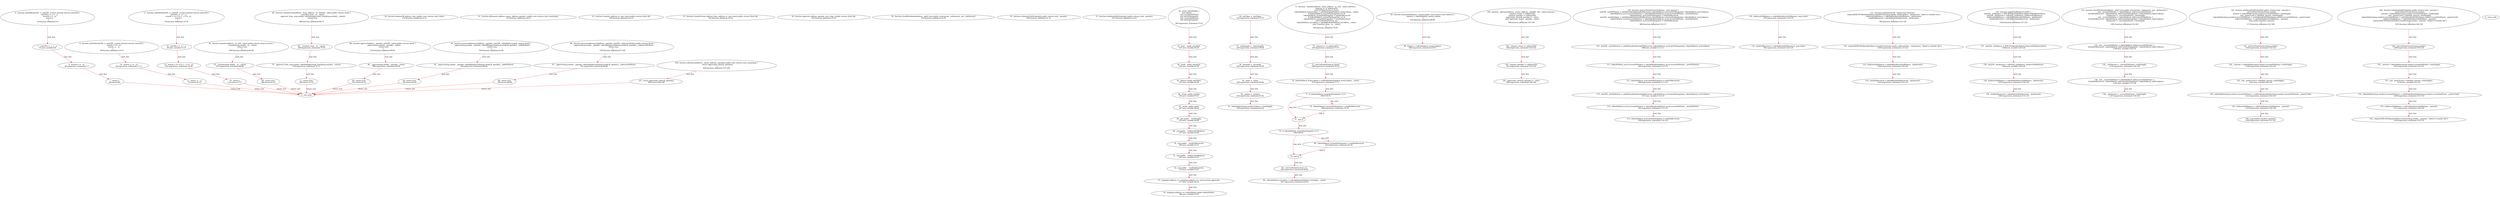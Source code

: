 digraph  {
14 [label="4_ function safeAdd(uint256 _x, uint256 _y) pure internal returns (uint256) {\n        uint256 z = _x + _y;\n        assert(z >= _x);\n        return z;\n    }\n14-function_definition-5-9", method="safeAdd(uint256 _x,uint256 _y)", type_label=function_definition];
31 [label="5_ uint256 z = _x + _y;\n31-new_variable-6-6", method="safeAdd(uint256 _x,uint256 _y)", type_label=new_variable];
39 [label="6_ assert(z >= _x);\n39-expression_statement-7-7", method="safeAdd(uint256 _x,uint256 _y)", type_label=expression_statement];
46 [label="7_ return z;\n46-return-8-8", method="safeAdd(uint256 _x,uint256 _y)", type_label=return];
48 [label="9_ function safeSub(uint256 _x, uint256 _y) pure internal returns (uint256) {\n        assert(_x >= _y);\n        return _x - _y;\n    }\n48-function_definition-10-13", method="safeSub(uint256 _x,uint256 _y)", type_label=function_definition];
65 [label="10_ assert(_x >= _y);\n65-expression_statement-11-11", method="safeSub(uint256 _x,uint256 _y)", type_label=expression_statement];
72 [label="11_ return _x - _y;\n72-return-12-12", method="safeSub(uint256 _x,uint256 _y)", type_label=return];
76 [label="13_ function safeMul(uint256 _x, uint256 _y) pure internal returns (uint256) {\n        uint256 z = _x * _y;\n        assert(_x == 0 || z / _x == _y);\n        return z;\n    }\n76-function_definition-14-18", method="safeMul(uint256 _x,uint256 _y)", type_label=function_definition];
93 [label="14_ uint256 z = _x * _y;\n93-new_variable-15-15", method="safeMul(uint256 _x,uint256 _y)", type_label=new_variable];
101 [label="15_ assert(_x == 0 || z / _x == _y);\n101-expression_statement-16-16", method="safeMul(uint256 _x,uint256 _y)", type_label=expression_statement];
114 [label="16_ return z;\n114-return-17-17", method="safeMul(uint256 _x,uint256 _y)", type_label=return];
119 [label="20_ function balanceOf( address who ) public view returns (uint value);\n119-function_definition-21-21", method="balanceOf(address who)", type_label=function_definition];
132 [label="21_ function allowance( address owner, address spender ) public view returns (uint remaining);\n132-function_definition-22-22", method="allowance(address owner,address spender)", type_label=function_definition];
149 [label="22_ function transfer( address to, uint value) public returns (bool ok);\n149-function_definition-23-23", method="transfer(address to,uint value)", type_label=function_definition];
165 [label="23_ function transferFrom( address from, address to, uint value) public returns (bool ok);\n165-function_definition-24-24", method="transferFrom(address from,address to,uint value)", type_label=function_definition];
185 [label="24_ function approve( address spender, uint value ) public returns (bool ok);\n185-function_definition-25-25", method="approve(address spender,uint value)", type_label=function_definition];
232 [label="29_ function checkDividends(address _addr) view public returns(uint _ethAmount, uint _daiAmount);\n232-function_definition-30-30", method="checkDividends(address _addr)", type_label=function_definition];
249 [label="30_ function withdrawEthDividends() public returns (uint _amount);\n249-function_definition-31-31", method="withdrawEthDividends()", type_label=function_definition];
257 [label="31_ function withdrawDaiDividends() public returns (uint _amount);\n257-function_definition-32-32", method="withdrawDaiDividends()", type_label=function_definition];
305 [label="36_ struct tokenHolder {\n    uint tokens;            \n    uint currentEthPoints;  \n    uint lastEthSnapshot;   \n    uint currentDaiPoints;  \n    uint lastDaiSnapshot;   \n  }\n305-expression_statement-37-43", method="tokenHolder()", type_label=expression_statement];
327 [label="43_ bool    public isLocked;\n327-new_variable-44-44", method="", type_label=new_variable];
332 [label="44_ uint8   public decimals;\n332-new_variable-45-45", method="", type_label=new_variable];
337 [label="45_ address public daiToken;\n337-new_variable-46-46", method="", type_label=new_variable];
342 [label="46_ string  public symbol;\n342-new_variable-47-47", method="", type_label=new_variable];
347 [label="47_ string  public name;\n347-new_variable-48-48", method="", type_label=new_variable];
352 [label="48_ uint public    totalSupply;\n352-new_variable-49-49", method="", type_label=new_variable];
357 [label="49_ uint public    holdoverEthBalance;\n357-new_variable-50-50", method="", type_label=new_variable];
362 [label="50_ uint public    totalEthReceived;\n362-new_variable-51-51", method="", type_label=new_variable];
367 [label="51_ uint public    holdoverDaiBalance;\n367-new_variable-52-52", method="", type_label=new_variable];
372 [label="52_ uint public    totalDaiReceived;\n372-new_variable-53-53", method="", type_label=new_variable];
377 [label="53_ mapping (address => mapping (address => uint)) private approvals;\n377-new_variable-54-54", method="", type_label=new_variable];
386 [label="54_ mapping (address => tokenHolder) public tokenHolders;\n386-new_variable-55-55", method="", type_label=new_variable];
416 [label="56_ daiToken = _daiToken;\n416-expression_statement-57-57", method="", type_label=expression_statement];
420 [label="57_ totalSupply = _tokenSupply;\n420-expression_statement-58-58", method="", type_label=expression_statement];
424 [label="58_ decimals = _decimals;\n424-expression_statement-59-59", method="", type_label=expression_statement];
428 [label="59_ name = _name;\n428-expression_statement-60-60", method="", type_label=expression_statement];
432 [label="60_ symbol = _symbol;\n432-expression_statement-61-61", method="", type_label=expression_statement];
436 [label="61_ tokenHolders[msg.sender].tokens = totalSupply;\n436-expression_statement-62-62", method="", type_label=expression_statement];
458 [label="64_ function transfer(address _to, uint _value) public returns (bool success) {\n    _transfer(msg.sender, _to, _value);\n    return true;\n  }\n458-function_definition-65-68", method="transfer(address _to,uint _value)", type_label=function_definition];
475 [label="65_ _transfer(msg.sender, _to, _value);\n475-expression_statement-66-66", method="transfer(address _to,uint _value)", type_label=expression_statement];
486 [label="66_ return true;\n486-return-67-67", method="transfer(address _to,uint _value)", type_label=return];
489 [label="68_ function transferFrom(address _from, address _to, uint256 _value) public returns (bool) {\n    _transfer(_from, _to, _value);\n    _approve(_from, msg.sender, safeSub(approvals[_from][msg.sender], _value));\n    return true;\n  }\n489-function_definition-69-73", method="transferFrom(address _from,address _to,uint256 _value)", type_label=function_definition];
509 [label="69_ _transfer(_from, _to, _value);\n509-expression_statement-70-70", method="transferFrom(address _from,address _to,uint256 _value)", type_label=expression_statement];
518 [label="70_ _approve(_from, msg.sender, safeSub(approvals[_from][msg.sender], _value));\n518-expression_statement-71-71", method="transferFrom(address _from,address _to,uint256 _value)", type_label=expression_statement];
540 [label="71_ return true;\n540-return-72-72", method="transferFrom(address _from,address _to,uint256 _value)", type_label=return];
543 [label="73_ function _transfer(address _from, address _to, uint _value) internal {\n    require(_to != address(0));\n    calcCurPointsForAcct(_from);\n    tokenHolders[_from].tokens = safeSub(tokenHolders[_from].tokens, _value);\n    if (tokenHolders[_to].lastEthSnapshot == 0)\n      tokenHolders[_to].lastEthSnapshot = totalEthReceived;\n    if (tokenHolders[_to].lastDaiSnapshot == 0)\n      tokenHolders[_to].lastDaiSnapshot = totalDaiReceived;\n    calcCurPointsForAcct(_to);\n    tokenHolders[_to].tokens = safeAdd(tokenHolders[_to].tokens, _value);\n    emit Transfer(_from, _to, _value);\n  }\n543-function_definition-74-85", method="_transfer(address _from,address _to,uint _value)", type_label=function_definition];
559 [label="74_ require(_to != address(0));\n559-expression_statement-75-75", method="_transfer(address _from,address _to,uint _value)", type_label=expression_statement];
568 [label="75_ calcCurPointsForAcct(_from);\n568-expression_statement-76-76", method="_transfer(address _from,address _to,uint _value)", type_label=expression_statement];
573 [label="76_ tokenHolders[_from].tokens = safeSub(tokenHolders[_from].tokens, _value);\n573-expression_statement-77-77", method="_transfer(address _from,address _to,uint _value)", type_label=expression_statement];
590 [label="77_ if_tokenHolders[_to].lastEthSnapshot == 0\n590-if-78-79", method="_transfer(address _from,address _to,uint _value)", type_label=if];
1925 [label="77_ end_if", method="_transfer(address _from,address _to,uint _value)", type_label=end_if];
598 [label="78_ tokenHolders[_to].lastEthSnapshot = totalEthReceived;\n598-expression_statement-79-79", method="_transfer(address _from,address _to,uint _value)", type_label=expression_statement];
606 [label="79_ if_tokenHolders[_to].lastDaiSnapshot == 0\n606-if-80-81", method="_transfer(address _from,address _to,uint _value)", type_label=if];
1941 [label="79_ end_if", method="_transfer(address _from,address _to,uint _value)", type_label=end_if];
614 [label="80_ tokenHolders[_to].lastDaiSnapshot = totalDaiReceived;\n614-expression_statement-81-81", method="_transfer(address _from,address _to,uint _value)", type_label=expression_statement];
622 [label="81_ calcCurPointsForAcct(_to);\n622-expression_statement-82-82", method="_transfer(address _from,address _to,uint _value)", type_label=expression_statement];
627 [label="82_ tokenHolders[_to].tokens = safeAdd(tokenHolders[_to].tokens, _value);\n627-expression_statement-83-83", method="_transfer(address _from,address _to,uint _value)", type_label=expression_statement];
652 [label="85_ function balanceOf(address _owner) public view returns (uint balance) {\n    balance = tokenHolders[_owner].tokens;\n  }\n652-function_definition-86-88", method="balanceOf(address _owner)", type_label=function_definition];
666 [label="86_ balance = tokenHolders[_owner].tokens;\n666-expression_statement-87-87", method="balanceOf(address _owner)", type_label=expression_statement];
674 [label="88_ function approve(address _spender, uint256 _value) public returns (bool) {\n    _approve(msg.sender, _spender, _value);\n    return true;\n  }\n674-function_definition-89-92", method="approve(address _spender,uint256 _value)", type_label=function_definition];
690 [label="89_ _approve(msg.sender, _spender, _value);\n690-expression_statement-90-90", method="approve(address _spender,uint256 _value)", type_label=expression_statement];
701 [label="90_ return true;\n701-return-91-91", method="approve(address _spender,uint256 _value)", type_label=return];
704 [label="92_ function increaseAllowance(address _spender, uint256 _addedValue) public returns (bool) {\n    _approve(msg.sender, _spender, safeAdd(approvals[msg.sender][_spender], _addedValue));\n    return true;\n  }\n704-function_definition-93-96", method="increaseAllowance(address _spender,uint256 _addedValue)", type_label=function_definition];
720 [label="93_ _approve(msg.sender, _spender, safeAdd(approvals[msg.sender][_spender], _addedValue));\n720-expression_statement-94-94", method="increaseAllowance(address _spender,uint256 _addedValue)", type_label=expression_statement];
742 [label="94_ return true;\n742-return-95-95", method="increaseAllowance(address _spender,uint256 _addedValue)", type_label=return];
745 [label="96_ function decreaseAllowance(address _spender, uint256 _subtractedValue) public returns (bool) {\n    _approve(msg.sender, _spender, safeSub(approvals[msg.sender][_spender], _subtractedValue));\n    return true;\n  }\n745-function_definition-97-100", method="decreaseAllowance(address _spender,uint256 _subtractedValue)", type_label=function_definition];
761 [label="97_ _approve(msg.sender, _spender, safeSub(approvals[msg.sender][_spender], _subtractedValue));\n761-expression_statement-98-98", method="decreaseAllowance(address _spender,uint256 _subtractedValue)", type_label=expression_statement];
783 [label="98_ return true;\n783-return-99-99", method="decreaseAllowance(address _spender,uint256 _subtractedValue)", type_label=return];
786 [label="100_ function _approve(address _owner, address _spender, uint _value) internal {\n    require(_owner != address(0));\n    require(_spender != address(0));\n    approvals[_owner][_spender] = _value;\n    emit Approval(_owner, _spender, _value);\n  }\n786-function_definition-101-106", method="_approve(address _owner,address _spender,uint _value)", type_label=function_definition];
802 [label="101_ require(_owner != address(0));\n802-expression_statement-102-102", method="_approve(address _owner,address _spender,uint _value)", type_label=expression_statement];
811 [label="102_ require(_spender != address(0));\n811-expression_statement-103-103", method="_approve(address _owner,address _spender,uint _value)", type_label=expression_statement];
820 [label="103_ approvals[_owner][_spender] = _value;\n820-expression_statement-104-104", method="_approve(address _owner,address _spender,uint _value)", type_label=expression_statement];
836 [label="106_ function allowance(address _owner, address _spender) public view returns (uint remaining) {\n    return approvals[_owner][_spender];\n  }\n836-function_definition-107-109", method="allowance(address _owner,address _spender)", type_label=function_definition];
854 [label="107_ return approvals[_owner][_spender];\n854-return-108-108", method="allowance(address _owner,address _spender)", type_label=return];
860 [label="109_ function calcCurPointsForAcct(address _acct) internal {\n    uint256 _newEthPoints = safeMul(safeSub(totalEthReceived, tokenHolders[_acct].lastEthSnapshot), tokenHolders[_acct].tokens);\n    tokenHolders[_acct].currentEthPoints = safeAdd(tokenHolders[_acct].currentEthPoints, _newEthPoints);\n    tokenHolders[_acct].lastEthSnapshot = totalEthReceived;\n    uint256 _newDaiPoints = safeMul(safeSub(totalDaiReceived, tokenHolders[_acct].lastDaiSnapshot), tokenHolders[_acct].tokens);\n    tokenHolders[_acct].currentDaiPoints = safeAdd(tokenHolders[_acct].currentDaiPoints, _newDaiPoints);\n    tokenHolders[_acct].lastDaiSnapshot = totalDaiReceived;\n  }\n860-function_definition-110-117", method="calcCurPointsForAcct(address _acct)", type_label=function_definition];
868 [label="110_ uint256 _newEthPoints = safeMul(safeSub(totalEthReceived, tokenHolders[_acct].lastEthSnapshot), tokenHolders[_acct].tokens);\n868-new_variable-111-111", method="calcCurPointsForAcct(address _acct)", type_label=new_variable];
892 [label="111_ tokenHolders[_acct].currentEthPoints = safeAdd(tokenHolders[_acct].currentEthPoints, _newEthPoints);\n892-expression_statement-112-112", method="calcCurPointsForAcct(address _acct)", type_label=expression_statement];
909 [label="112_ tokenHolders[_acct].lastEthSnapshot = totalEthReceived;\n909-expression_statement-113-113", method="calcCurPointsForAcct(address _acct)", type_label=expression_statement];
917 [label="113_ uint256 _newDaiPoints = safeMul(safeSub(totalDaiReceived, tokenHolders[_acct].lastDaiSnapshot), tokenHolders[_acct].tokens);\n917-new_variable-114-114", method="calcCurPointsForAcct(address _acct)", type_label=new_variable];
941 [label="114_ tokenHolders[_acct].currentDaiPoints = safeAdd(tokenHolders[_acct].currentDaiPoints, _newDaiPoints);\n941-expression_statement-115-115", method="calcCurPointsForAcct(address _acct)", type_label=expression_statement];
958 [label="115_ tokenHolders[_acct].lastDaiSnapshot = totalDaiReceived;\n958-expression_statement-116-116", method="calcCurPointsForAcct(address _acct)", type_label=expression_statement];
970 [label="118_ holdoverEthBalance = safeAdd(holdoverEthBalance, msg.value);\n970-expression_statement-119-119", method="", type_label=expression_statement];
981 [label="119_ totalEthReceived = safeAdd(totalEthReceived, msg.value);\n981-expression_statement-120-120", method="", type_label=expression_statement];
992 [label="121_ function payDai(uint256 _daiAmount) external {\n    require(iERC20Token(daiToken).transferFrom(msg.sender, address(this), _daiAmount), \"failed to transfer dai\");\n    holdoverDaiBalance = safeAdd(holdoverDaiBalance, _daiAmount);\n    totalDaiReceived = safeAdd(totalDaiReceived, _daiAmount);\n  }\n992-function_definition-122-126", method="payDai(uint256 _daiAmount)", type_label=function_definition];
1000 [label="122_ require(iERC20Token(daiToken).transferFrom(msg.sender, address(this), _daiAmount), \"failed to transfer dai\");\n1000-expression_statement-123-123", method="payDai(uint256 _daiAmount)", type_label=expression_statement];
1024 [label="123_ holdoverDaiBalance = safeAdd(holdoverDaiBalance, _daiAmount);\n1024-expression_statement-124-124", method="payDai(uint256 _daiAmount)", type_label=expression_statement];
1033 [label="124_ totalDaiReceived = safeAdd(totalDaiReceived, _daiAmount);\n1033-expression_statement-125-125", method="payDai(uint256 _daiAmount)", type_label=expression_statement];
1042 [label="126_ function updateDaiBalance() public {\n    uint256 _actBalance = iERC20Token(daiToken).balanceOf(address(this));\n    uint256 _daiAmount = safeSub(_actBalance, holdoverDaiBalance);\n    holdoverDaiBalance = safeAdd(holdoverDaiBalance, _daiAmount);\n    totalDaiReceived = safeAdd(totalDaiReceived, _daiAmount);\n  }\n1042-function_definition-127-132", method="updateDaiBalance()", type_label=function_definition];
1046 [label="127_ uint256 _actBalance = iERC20Token(daiToken).balanceOf(address(this));\n1046-new_variable-128-128", method="updateDaiBalance()", type_label=new_variable];
1062 [label="128_ uint256 _daiAmount = safeSub(_actBalance, holdoverDaiBalance);\n1062-new_variable-129-129", method="updateDaiBalance()", type_label=new_variable];
1073 [label="129_ holdoverDaiBalance = safeAdd(holdoverDaiBalance, _daiAmount);\n1073-expression_statement-130-130", method="updateDaiBalance()", type_label=expression_statement];
1082 [label="130_ totalDaiReceived = safeAdd(totalDaiReceived, _daiAmount);\n1082-expression_statement-131-131", method="updateDaiBalance()", type_label=expression_statement];
1091 [label="132_ function checkDividends(address _addr) view public returns(uint _ethAmount, uint _daiAmount) {\n    uint _currentEthPoints = tokenHolders[_addr].currentEthPoints +\n      ((totalEthReceived - tokenHolders[_addr].lastEthSnapshot) * tokenHolders[_addr].tokens);\n    _ethAmount = _currentEthPoints / totalSupply;\n    uint _currentDaiPoints = tokenHolders[_addr].currentDaiPoints +\n      ((totalDaiReceived - tokenHolders[_addr].lastDaiSnapshot) * tokenHolders[_addr].tokens);\n    _daiAmount = _currentDaiPoints / totalSupply;\n  }\n1091-function_definition-133-140", method="checkDividends(address _addr)", type_label=function_definition];
1109 [label="133_ uint _currentEthPoints = tokenHolders[_addr].currentEthPoints +\n      ((totalEthReceived - tokenHolders[_addr].lastEthSnapshot) * tokenHolders[_addr].tokens);\n1109-new_variable-134-135", method="checkDividends(address _addr)", type_label=new_variable];
1135 [label="135_ _ethAmount = _currentEthPoints / totalSupply;\n1135-expression_statement-136-136", method="checkDividends(address _addr)", type_label=expression_statement];
1141 [label="136_ uint _currentDaiPoints = tokenHolders[_addr].currentDaiPoints +\n      ((totalDaiReceived - tokenHolders[_addr].lastDaiSnapshot) * tokenHolders[_addr].tokens);\n1141-new_variable-137-138", method="checkDividends(address _addr)", type_label=new_variable];
1167 [label="138_ _daiAmount = _currentDaiPoints / totalSupply;\n1167-expression_statement-139-139", method="checkDividends(address _addr)", type_label=expression_statement];
1173 [label="140_ function withdrawEthDividends() public returns (uint _amount) {\n    calcCurPointsForAcct(msg.sender);\n    _amount = tokenHolders[msg.sender].currentEthPoints / totalSupply;\n    uint _pointsUsed = safeMul(_amount, totalSupply);\n    tokenHolders[msg.sender].currentEthPoints = safeSub(tokenHolders[msg.sender].currentEthPoints, _pointsUsed);\n    holdoverEthBalance = safeSub(holdoverEthBalance, _amount);\n    msg.sender.transfer(_amount);\n  }\n1173-function_definition-141-148", method="withdrawEthDividends()", type_label=function_definition];
1182 [label="141_ calcCurPointsForAcct(msg.sender);\n1182-expression_statement-142-142", method="withdrawEthDividends()", type_label=expression_statement];
1189 [label="142_ _amount = tokenHolders[msg.sender].currentEthPoints / totalSupply;\n1189-expression_statement-143-143", method="withdrawEthDividends()", type_label=expression_statement];
1201 [label="143_ uint _pointsUsed = safeMul(_amount, totalSupply);\n1201-new_variable-144-144", method="withdrawEthDividends()", type_label=new_variable];
1212 [label="144_ tokenHolders[msg.sender].currentEthPoints = safeSub(tokenHolders[msg.sender].currentEthPoints, _pointsUsed);\n1212-expression_statement-145-145", method="withdrawEthDividends()", type_label=expression_statement];
1233 [label="145_ holdoverEthBalance = safeSub(holdoverEthBalance, _amount);\n1233-expression_statement-146-146", method="withdrawEthDividends()", type_label=expression_statement];
1242 [label="146_ msg.sender.transfer(_amount);\n1242-expression_statement-147-147", method="withdrawEthDividends()", type_label=expression_statement];
1251 [label="148_ function withdrawDaiDividends() public returns (uint _amount) {\n    calcCurPointsForAcct(msg.sender);\n    _amount = tokenHolders[msg.sender].currentDaiPoints / totalSupply;\n    uint _pointsUsed = safeMul(_amount, totalSupply);\n    tokenHolders[msg.sender].currentDaiPoints = safeSub(tokenHolders[msg.sender].currentDaiPoints, _pointsUsed);\n    holdoverDaiBalance = safeSub(holdoverDaiBalance, _amount);\n    require(iERC20Token(daiToken).transfer(msg.sender, _amount), \"failed to transfer dai\");\n  }\n1251-function_definition-149-156", method="withdrawDaiDividends()", type_label=function_definition];
1260 [label="149_ calcCurPointsForAcct(msg.sender);\n1260-expression_statement-150-150", method="withdrawDaiDividends()", type_label=expression_statement];
1267 [label="150_ _amount = tokenHolders[msg.sender].currentDaiPoints / totalSupply;\n1267-expression_statement-151-151", method="withdrawDaiDividends()", type_label=expression_statement];
1279 [label="151_ uint _pointsUsed = safeMul(_amount, totalSupply);\n1279-new_variable-152-152", method="withdrawDaiDividends()", type_label=new_variable];
1290 [label="152_ tokenHolders[msg.sender].currentDaiPoints = safeSub(tokenHolders[msg.sender].currentDaiPoints, _pointsUsed);\n1290-expression_statement-153-153", method="withdrawDaiDividends()", type_label=expression_statement];
1311 [label="153_ holdoverDaiBalance = safeSub(holdoverDaiBalance, _amount);\n1311-expression_statement-154-154", method="withdrawDaiDividends()", type_label=expression_statement];
1320 [label="154_ require(iERC20Token(daiToken).transfer(msg.sender, _amount), \"failed to transfer dai\");\n1320-expression_statement-155-155", method="withdrawDaiDividends()", type_label=expression_statement];
1 [label="0_ start_node", method="", type_label=start];
2 [label="0_ exit_node", method="", type_label=exit];
14 -> 31  [color=red, controlflow_type=next_line, edge_type=CFG_edge, key=0, label=next_line];
31 -> 39  [color=red, controlflow_type=next_line, edge_type=CFG_edge, key=0, label=next_line];
39 -> 46  [color=red, controlflow_type=next_line, edge_type=CFG_edge, key=0, label=next_line];
46 -> 2  [color=red, controlflow_type=return_exit, edge_type=CFG_edge, key=0, label=return_exit];
48 -> 65  [color=red, controlflow_type=next_line, edge_type=CFG_edge, key=0, label=next_line];
65 -> 72  [color=red, controlflow_type=next_line, edge_type=CFG_edge, key=0, label=next_line];
72 -> 2  [color=red, controlflow_type=return_exit, edge_type=CFG_edge, key=0, label=return_exit];
76 -> 93  [color=red, controlflow_type=next_line, edge_type=CFG_edge, key=0, label=next_line];
93 -> 101  [color=red, controlflow_type=next_line, edge_type=CFG_edge, key=0, label=next_line];
101 -> 114  [color=red, controlflow_type=next_line, edge_type=CFG_edge, key=0, label=next_line];
114 -> 2  [color=red, controlflow_type=return_exit, edge_type=CFG_edge, key=0, label=return_exit];
305 -> 327  [color=red, controlflow_type=next_line, edge_type=CFG_edge, key=0, label=next_line];
327 -> 332  [color=red, controlflow_type=next_line, edge_type=CFG_edge, key=0, label=next_line];
332 -> 337  [color=red, controlflow_type=next_line, edge_type=CFG_edge, key=0, label=next_line];
337 -> 342  [color=red, controlflow_type=next_line, edge_type=CFG_edge, key=0, label=next_line];
342 -> 347  [color=red, controlflow_type=next_line, edge_type=CFG_edge, key=0, label=next_line];
347 -> 352  [color=red, controlflow_type=next_line, edge_type=CFG_edge, key=0, label=next_line];
352 -> 357  [color=red, controlflow_type=next_line, edge_type=CFG_edge, key=0, label=next_line];
357 -> 362  [color=red, controlflow_type=next_line, edge_type=CFG_edge, key=0, label=next_line];
362 -> 367  [color=red, controlflow_type=next_line, edge_type=CFG_edge, key=0, label=next_line];
367 -> 372  [color=red, controlflow_type=next_line, edge_type=CFG_edge, key=0, label=next_line];
372 -> 377  [color=red, controlflow_type=next_line, edge_type=CFG_edge, key=0, label=next_line];
377 -> 386  [color=red, controlflow_type=next_line, edge_type=CFG_edge, key=0, label=next_line];
416 -> 420  [color=red, controlflow_type=next_line, edge_type=CFG_edge, key=0, label=next_line];
420 -> 424  [color=red, controlflow_type=next_line, edge_type=CFG_edge, key=0, label=next_line];
424 -> 428  [color=red, controlflow_type=next_line, edge_type=CFG_edge, key=0, label=next_line];
428 -> 432  [color=red, controlflow_type=next_line, edge_type=CFG_edge, key=0, label=next_line];
432 -> 436  [color=red, controlflow_type=next_line, edge_type=CFG_edge, key=0, label=next_line];
458 -> 475  [color=red, controlflow_type=next_line, edge_type=CFG_edge, key=0, label=next_line];
475 -> 486  [color=red, controlflow_type=next_line, edge_type=CFG_edge, key=0, label=next_line];
486 -> 2  [color=red, controlflow_type=return_exit, edge_type=CFG_edge, key=0, label=return_exit];
489 -> 509  [color=red, controlflow_type=next_line, edge_type=CFG_edge, key=0, label=next_line];
509 -> 518  [color=red, controlflow_type=next_line, edge_type=CFG_edge, key=0, label=next_line];
518 -> 540  [color=red, controlflow_type=next_line, edge_type=CFG_edge, key=0, label=next_line];
540 -> 2  [color=red, controlflow_type=return_exit, edge_type=CFG_edge, key=0, label=return_exit];
543 -> 559  [color=red, controlflow_type=next_line, edge_type=CFG_edge, key=0, label=next_line];
559 -> 568  [color=red, controlflow_type=next_line, edge_type=CFG_edge, key=0, label=next_line];
568 -> 573  [color=red, controlflow_type=next_line, edge_type=CFG_edge, key=0, label=next_line];
573 -> 590  [color=red, controlflow_type=next_line, edge_type=CFG_edge, key=0, label=next_line];
590 -> 598  [color=red, controlflow_type=pos_next, edge_type=CFG_edge, key=0, label=pos_next];
590 -> 1925  [color=red, controlflow_type=neg_next, edge_type=CFG_edge, key=0, label=neg_next];
1925 -> 606  [color=red, controlflow_type=next_line, edge_type=CFG_edge, key=0, label=next_line];
598 -> 1925  [color=red, controlflow_type=end_if, edge_type=CFG_edge, key=0, label=end_if];
606 -> 614  [color=red, controlflow_type=pos_next, edge_type=CFG_edge, key=0, label=pos_next];
606 -> 1941  [color=red, controlflow_type=neg_next, edge_type=CFG_edge, key=0, label=neg_next];
1941 -> 622  [color=red, controlflow_type=next_line, edge_type=CFG_edge, key=0, label=next_line];
614 -> 1941  [color=red, controlflow_type=end_if, edge_type=CFG_edge, key=0, label=end_if];
622 -> 627  [color=red, controlflow_type=next_line, edge_type=CFG_edge, key=0, label=next_line];
652 -> 666  [color=red, controlflow_type=next_line, edge_type=CFG_edge, key=0, label=next_line];
674 -> 690  [color=red, controlflow_type=next_line, edge_type=CFG_edge, key=0, label=next_line];
690 -> 701  [color=red, controlflow_type=next_line, edge_type=CFG_edge, key=0, label=next_line];
701 -> 2  [color=red, controlflow_type=return_exit, edge_type=CFG_edge, key=0, label=return_exit];
704 -> 720  [color=red, controlflow_type=next_line, edge_type=CFG_edge, key=0, label=next_line];
720 -> 742  [color=red, controlflow_type=next_line, edge_type=CFG_edge, key=0, label=next_line];
742 -> 2  [color=red, controlflow_type=return_exit, edge_type=CFG_edge, key=0, label=return_exit];
745 -> 761  [color=red, controlflow_type=next_line, edge_type=CFG_edge, key=0, label=next_line];
761 -> 783  [color=red, controlflow_type=next_line, edge_type=CFG_edge, key=0, label=next_line];
783 -> 2  [color=red, controlflow_type=return_exit, edge_type=CFG_edge, key=0, label=return_exit];
786 -> 802  [color=red, controlflow_type=next_line, edge_type=CFG_edge, key=0, label=next_line];
802 -> 811  [color=red, controlflow_type=next_line, edge_type=CFG_edge, key=0, label=next_line];
811 -> 820  [color=red, controlflow_type=next_line, edge_type=CFG_edge, key=0, label=next_line];
836 -> 854  [color=red, controlflow_type=next_line, edge_type=CFG_edge, key=0, label=next_line];
854 -> 2  [color=red, controlflow_type=return_exit, edge_type=CFG_edge, key=0, label=return_exit];
860 -> 868  [color=red, controlflow_type=next_line, edge_type=CFG_edge, key=0, label=next_line];
868 -> 892  [color=red, controlflow_type=next_line, edge_type=CFG_edge, key=0, label=next_line];
892 -> 909  [color=red, controlflow_type=next_line, edge_type=CFG_edge, key=0, label=next_line];
909 -> 917  [color=red, controlflow_type=next_line, edge_type=CFG_edge, key=0, label=next_line];
917 -> 941  [color=red, controlflow_type=next_line, edge_type=CFG_edge, key=0, label=next_line];
941 -> 958  [color=red, controlflow_type=next_line, edge_type=CFG_edge, key=0, label=next_line];
970 -> 981  [color=red, controlflow_type=next_line, edge_type=CFG_edge, key=0, label=next_line];
992 -> 1000  [color=red, controlflow_type=next_line, edge_type=CFG_edge, key=0, label=next_line];
1000 -> 1024  [color=red, controlflow_type=next_line, edge_type=CFG_edge, key=0, label=next_line];
1024 -> 1033  [color=red, controlflow_type=next_line, edge_type=CFG_edge, key=0, label=next_line];
1042 -> 1046  [color=red, controlflow_type=next_line, edge_type=CFG_edge, key=0, label=next_line];
1046 -> 1062  [color=red, controlflow_type=next_line, edge_type=CFG_edge, key=0, label=next_line];
1062 -> 1073  [color=red, controlflow_type=next_line, edge_type=CFG_edge, key=0, label=next_line];
1073 -> 1082  [color=red, controlflow_type=next_line, edge_type=CFG_edge, key=0, label=next_line];
1091 -> 1109  [color=red, controlflow_type=next_line, edge_type=CFG_edge, key=0, label=next_line];
1109 -> 1135  [color=red, controlflow_type=next_line, edge_type=CFG_edge, key=0, label=next_line];
1135 -> 1141  [color=red, controlflow_type=next_line, edge_type=CFG_edge, key=0, label=next_line];
1141 -> 1167  [color=red, controlflow_type=next_line, edge_type=CFG_edge, key=0, label=next_line];
1173 -> 1182  [color=red, controlflow_type=next_line, edge_type=CFG_edge, key=0, label=next_line];
1182 -> 1189  [color=red, controlflow_type=next_line, edge_type=CFG_edge, key=0, label=next_line];
1189 -> 1201  [color=red, controlflow_type=next_line, edge_type=CFG_edge, key=0, label=next_line];
1201 -> 1212  [color=red, controlflow_type=next_line, edge_type=CFG_edge, key=0, label=next_line];
1212 -> 1233  [color=red, controlflow_type=next_line, edge_type=CFG_edge, key=0, label=next_line];
1233 -> 1242  [color=red, controlflow_type=next_line, edge_type=CFG_edge, key=0, label=next_line];
1251 -> 1260  [color=red, controlflow_type=next_line, edge_type=CFG_edge, key=0, label=next_line];
1260 -> 1267  [color=red, controlflow_type=next_line, edge_type=CFG_edge, key=0, label=next_line];
1267 -> 1279  [color=red, controlflow_type=next_line, edge_type=CFG_edge, key=0, label=next_line];
1279 -> 1290  [color=red, controlflow_type=next_line, edge_type=CFG_edge, key=0, label=next_line];
1290 -> 1311  [color=red, controlflow_type=next_line, edge_type=CFG_edge, key=0, label=next_line];
1311 -> 1320  [color=red, controlflow_type=next_line, edge_type=CFG_edge, key=0, label=next_line];
}
